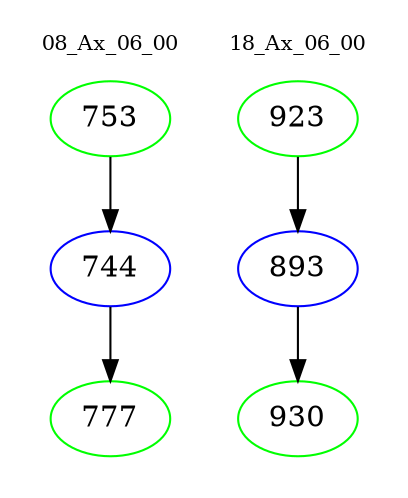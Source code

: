 digraph{
subgraph cluster_0 {
color = white
label = "08_Ax_06_00";
fontsize=10;
T0_753 [label="753", color="green"]
T0_753 -> T0_744 [color="black"]
T0_744 [label="744", color="blue"]
T0_744 -> T0_777 [color="black"]
T0_777 [label="777", color="green"]
}
subgraph cluster_1 {
color = white
label = "18_Ax_06_00";
fontsize=10;
T1_923 [label="923", color="green"]
T1_923 -> T1_893 [color="black"]
T1_893 [label="893", color="blue"]
T1_893 -> T1_930 [color="black"]
T1_930 [label="930", color="green"]
}
}
